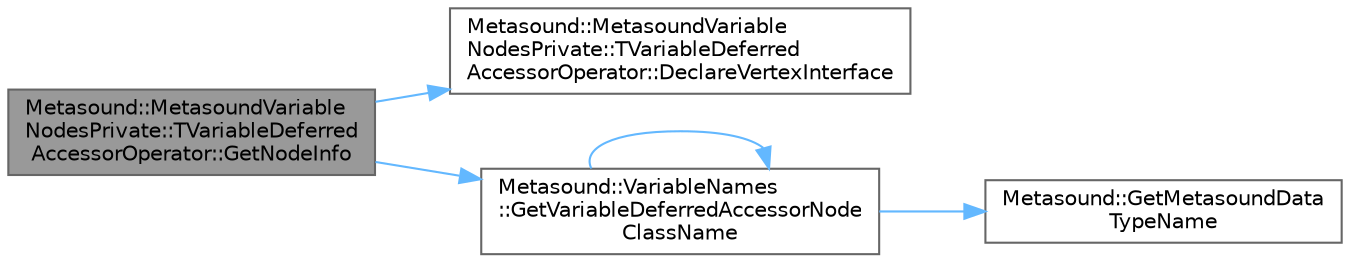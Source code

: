 digraph "Metasound::MetasoundVariableNodesPrivate::TVariableDeferredAccessorOperator::GetNodeInfo"
{
 // INTERACTIVE_SVG=YES
 // LATEX_PDF_SIZE
  bgcolor="transparent";
  edge [fontname=Helvetica,fontsize=10,labelfontname=Helvetica,labelfontsize=10];
  node [fontname=Helvetica,fontsize=10,shape=box,height=0.2,width=0.4];
  rankdir="LR";
  Node1 [id="Node000001",label="Metasound::MetasoundVariable\lNodesPrivate::TVariableDeferred\lAccessorOperator::GetNodeInfo",height=0.2,width=0.4,color="gray40", fillcolor="grey60", style="filled", fontcolor="black",tooltip=" "];
  Node1 -> Node2 [id="edge1_Node000001_Node000002",color="steelblue1",style="solid",tooltip=" "];
  Node2 [id="Node000002",label="Metasound::MetasoundVariable\lNodesPrivate::TVariableDeferred\lAccessorOperator::DeclareVertexInterface",height=0.2,width=0.4,color="grey40", fillcolor="white", style="filled",URL="$df/d7b/classMetasound_1_1MetasoundVariableNodesPrivate_1_1TVariableDeferredAccessorOperator.html#a5e9dc40d16bfbb97ad2b2337bdeb125b",tooltip=" "];
  Node1 -> Node3 [id="edge2_Node000001_Node000003",color="steelblue1",style="solid",tooltip=" "];
  Node3 [id="Node000003",label="Metasound::VariableNames\l::GetVariableDeferredAccessorNode\lClassName",height=0.2,width=0.4,color="grey40", fillcolor="white", style="filled",URL="$d6/dd0/namespaceMetasound_1_1VariableNames.html#a1ef4fddbd9d27f6375769631579a1c6e",tooltip="Class name for variable deferred accessor node."];
  Node3 -> Node4 [id="edge3_Node000003_Node000004",color="steelblue1",style="solid",tooltip=" "];
  Node4 [id="Node000004",label="Metasound::GetMetasoundData\lTypeName",height=0.2,width=0.4,color="grey40", fillcolor="white", style="filled",URL="$d8/d33/namespaceMetasound.html#a2cc582a51a655c14c6cfe340ded4140c",tooltip="Return the data type FName for a registered data type."];
  Node3 -> Node3 [id="edge4_Node000003_Node000003",color="steelblue1",style="solid",tooltip=" "];
}
